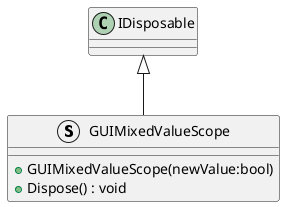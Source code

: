 @startuml
struct GUIMixedValueScope {
    + GUIMixedValueScope(newValue:bool)
    + Dispose() : void
}
IDisposable <|-- GUIMixedValueScope
@enduml
